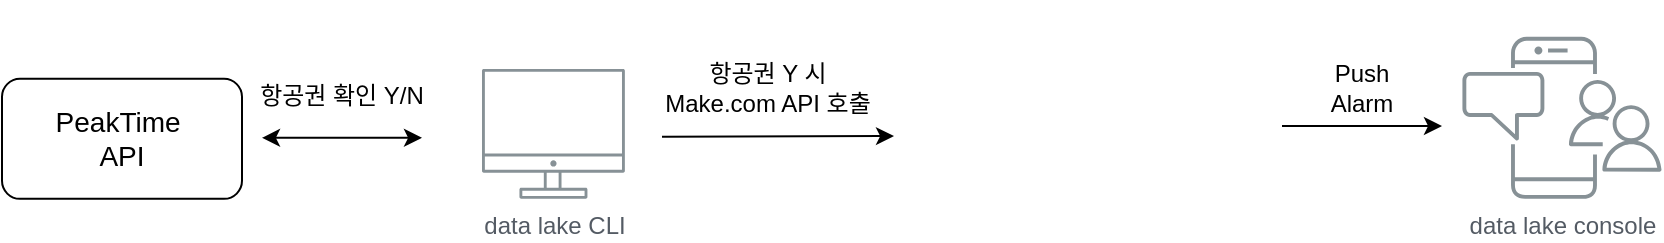 <mxfile version="24.8.0">
  <diagram id="Ht1M8jgEwFfnCIfOTk4-" name="Page-1">
    <mxGraphModel dx="1364" dy="793" grid="1" gridSize="10" guides="1" tooltips="1" connect="1" arrows="1" fold="1" page="1" pageScale="1" pageWidth="1169" pageHeight="827" math="0" shadow="0">
      <root>
        <mxCell id="0" />
        <mxCell id="1" parent="0" />
        <mxCell id="UEzPUAAOIrF-is8g5C7q-109" value="data lake CLI" style="outlineConnect=0;gradientColor=none;fontColor=#545B64;strokeColor=none;fillColor=#879196;dashed=0;verticalLabelPosition=bottom;verticalAlign=top;align=center;html=1;fontSize=12;fontStyle=0;aspect=fixed;shape=mxgraph.aws4.illustration_desktop;pointerEvents=1;labelBackgroundColor=#ffffff;" parent="1" vertex="1">
          <mxGeometry x="420" y="101.43" width="71.43" height="65" as="geometry" />
        </mxCell>
        <mxCell id="UEzPUAAOIrF-is8g5C7q-110" value="data lake console" style="outlineConnect=0;gradientColor=none;fontColor=#545B64;strokeColor=none;fillColor=#879196;dashed=0;verticalLabelPosition=bottom;verticalAlign=top;align=center;html=1;fontSize=12;fontStyle=0;aspect=fixed;shape=mxgraph.aws4.illustration_notification;pointerEvents=1;labelBackgroundColor=#ffffff;" parent="1" vertex="1">
          <mxGeometry x="910" y="85.43" width="100" height="81" as="geometry" />
        </mxCell>
        <mxCell id="P8Rd0Dlp88EgHuviOkhW-2" value="&lt;font style=&quot;font-size: 14px;&quot;&gt;PeakTime&amp;nbsp;&lt;/font&gt;&lt;div style=&quot;font-size: 14px;&quot;&gt;&lt;font style=&quot;font-size: 14px;&quot;&gt;API&lt;/font&gt;&lt;/div&gt;" style="rounded=1;whiteSpace=wrap;html=1;" vertex="1" parent="1">
          <mxGeometry x="180" y="106.43" width="120" height="60" as="geometry" />
        </mxCell>
        <mxCell id="P8Rd0Dlp88EgHuviOkhW-3" value="" style="shape=image;verticalLabelPosition=bottom;labelBackgroundColor=default;verticalAlign=top;aspect=fixed;imageAspect=0;image=https://cdn.freelogovectors.net/wp-content/uploads/2023/11/make-logo-freelogovectors.net_.png;" vertex="1" parent="1">
          <mxGeometry x="630" y="67.5" width="190" height="116.85" as="geometry" />
        </mxCell>
        <mxCell id="P8Rd0Dlp88EgHuviOkhW-5" value="" style="endArrow=classic;startArrow=classic;html=1;rounded=0;" edge="1" parent="1">
          <mxGeometry width="50" height="50" relative="1" as="geometry">
            <mxPoint x="310" y="135.93" as="sourcePoint" />
            <mxPoint x="390" y="135.93" as="targetPoint" />
          </mxGeometry>
        </mxCell>
        <mxCell id="P8Rd0Dlp88EgHuviOkhW-6" value="항공권 확인 Y/N" style="text;html=1;align=center;verticalAlign=middle;whiteSpace=wrap;rounded=0;" vertex="1" parent="1">
          <mxGeometry x="300" y="90" width="100" height="50" as="geometry" />
        </mxCell>
        <mxCell id="P8Rd0Dlp88EgHuviOkhW-8" value="" style="endArrow=classic;html=1;rounded=0;entryX=-0.021;entryY=0.578;entryDx=0;entryDy=0;entryPerimeter=0;" edge="1" parent="1" target="P8Rd0Dlp88EgHuviOkhW-3">
          <mxGeometry width="50" height="50" relative="1" as="geometry">
            <mxPoint x="510" y="135.43" as="sourcePoint" />
            <mxPoint x="560" y="85.43" as="targetPoint" />
          </mxGeometry>
        </mxCell>
        <mxCell id="P8Rd0Dlp88EgHuviOkhW-9" value="항공권 Y 시&lt;div&gt;Make.com API 호출&lt;/div&gt;" style="text;html=1;align=center;verticalAlign=middle;whiteSpace=wrap;rounded=0;" vertex="1" parent="1">
          <mxGeometry x="503" y="96" width="120" height="30" as="geometry" />
        </mxCell>
        <mxCell id="P8Rd0Dlp88EgHuviOkhW-10" value="" style="endArrow=classic;html=1;rounded=0;" edge="1" parent="1">
          <mxGeometry width="50" height="50" relative="1" as="geometry">
            <mxPoint x="820" y="130" as="sourcePoint" />
            <mxPoint x="900" y="130" as="targetPoint" />
          </mxGeometry>
        </mxCell>
        <mxCell id="P8Rd0Dlp88EgHuviOkhW-11" value="Push&lt;div&gt;Alarm&lt;/div&gt;" style="text;html=1;align=center;verticalAlign=middle;whiteSpace=wrap;rounded=0;" vertex="1" parent="1">
          <mxGeometry x="800" y="96" width="120" height="30" as="geometry" />
        </mxCell>
      </root>
    </mxGraphModel>
  </diagram>
</mxfile>

